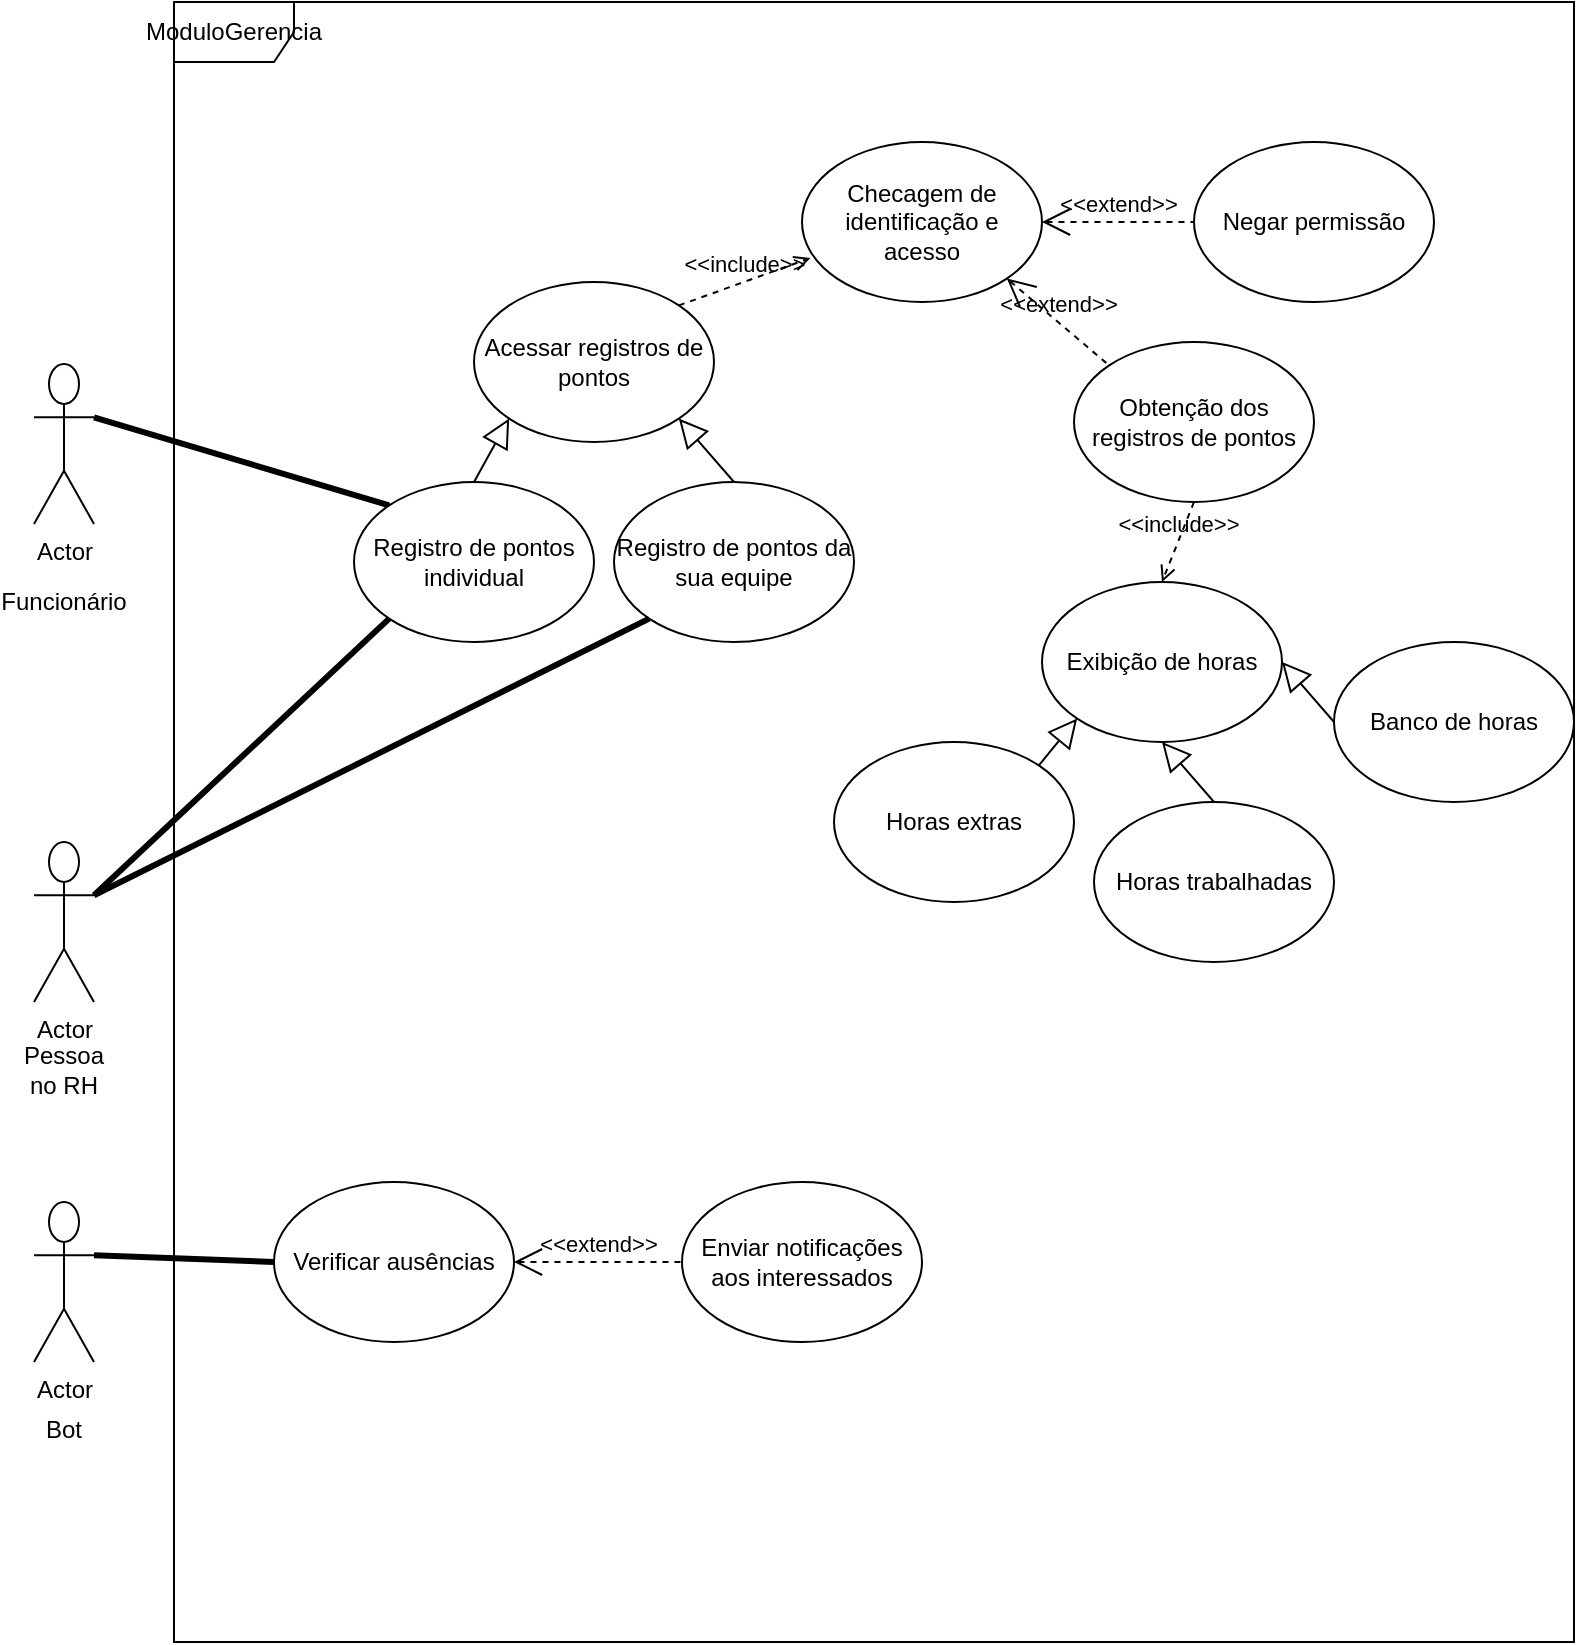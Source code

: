 <mxfile version="14.5.10" type="device"><diagram id="xMt4X_LHy3N_VaBiQdar" name="Page-1"><mxGraphModel dx="1138" dy="459" grid="1" gridSize="10" guides="1" tooltips="1" connect="1" arrows="1" fold="1" page="1" pageScale="1" pageWidth="827" pageHeight="1169" math="0" shadow="0"><root><mxCell id="0"/><mxCell id="1" parent="0"/><mxCell id="_1gRqPf9OUlvjhR0BVZI-4" value="Actor" style="shape=umlActor;verticalLabelPosition=bottom;verticalAlign=top;html=1;outlineConnect=0;" parent="1" vertex="1"><mxGeometry x="30" y="221" width="30" height="80" as="geometry"/></mxCell><mxCell id="g-mYSLrAv-5Q6aC7A1Hs-4" value="" style="endArrow=none;startArrow=none;endFill=0;startFill=0;endSize=8;html=1;verticalAlign=bottom;labelBackgroundColor=none;strokeWidth=3;exitX=1;exitY=0.333;exitDx=0;exitDy=0;exitPerimeter=0;entryX=0;entryY=0;entryDx=0;entryDy=0;" parent="1" source="_1gRqPf9OUlvjhR0BVZI-4" target="48c0xk20tSyRVrcV6fkV-2" edge="1"><mxGeometry width="160" relative="1" as="geometry"><mxPoint x="330" y="200" as="sourcePoint"/><mxPoint x="190" y="160" as="targetPoint"/></mxGeometry></mxCell><mxCell id="g-mYSLrAv-5Q6aC7A1Hs-32" value="Actor" style="shape=umlActor;verticalLabelPosition=bottom;verticalAlign=top;html=1;outlineConnect=0;" parent="1" vertex="1"><mxGeometry x="30" y="460" width="30" height="80" as="geometry"/></mxCell><mxCell id="g-mYSLrAv-5Q6aC7A1Hs-33" value="Pessoa no RH" style="text;html=1;strokeColor=none;fillColor=none;align=center;verticalAlign=middle;whiteSpace=wrap;rounded=0;" parent="1" vertex="1"><mxGeometry x="25" y="564" width="40" height="20" as="geometry"/></mxCell><mxCell id="g-mYSLrAv-5Q6aC7A1Hs-34" value="Funcionário" style="text;html=1;strokeColor=none;fillColor=none;align=center;verticalAlign=middle;whiteSpace=wrap;rounded=0;" parent="1" vertex="1"><mxGeometry x="20" y="320" width="50" height="40" as="geometry"/></mxCell><mxCell id="g-mYSLrAv-5Q6aC7A1Hs-37" value="" style="endArrow=none;startArrow=none;endFill=0;startFill=0;endSize=8;html=1;verticalAlign=bottom;labelBackgroundColor=none;strokeWidth=3;exitX=1;exitY=0.333;exitDx=0;exitDy=0;exitPerimeter=0;entryX=0;entryY=1;entryDx=0;entryDy=0;" parent="1" source="g-mYSLrAv-5Q6aC7A1Hs-32" target="48c0xk20tSyRVrcV6fkV-2" edge="1"><mxGeometry width="160" relative="1" as="geometry"><mxPoint x="70" y="257.667" as="sourcePoint"/><mxPoint x="240" y="510" as="targetPoint"/></mxGeometry></mxCell><mxCell id="48c0xk20tSyRVrcV6fkV-1" value="Acessar registros de pontos" style="ellipse;whiteSpace=wrap;html=1;" vertex="1" parent="1"><mxGeometry x="250" y="180" width="120" height="80" as="geometry"/></mxCell><mxCell id="48c0xk20tSyRVrcV6fkV-2" value="Registro de pontos individual" style="ellipse;whiteSpace=wrap;html=1;" vertex="1" parent="1"><mxGeometry x="190" y="280" width="120" height="80" as="geometry"/></mxCell><mxCell id="48c0xk20tSyRVrcV6fkV-3" value="Registro de pontos da sua equipe" style="ellipse;whiteSpace=wrap;html=1;" vertex="1" parent="1"><mxGeometry x="320" y="280" width="120" height="80" as="geometry"/></mxCell><mxCell id="48c0xk20tSyRVrcV6fkV-4" value="" style="edgeStyle=none;html=1;endSize=12;endArrow=block;endFill=0;entryX=0;entryY=1;entryDx=0;entryDy=0;exitX=0.5;exitY=0;exitDx=0;exitDy=0;" edge="1" parent="1" source="48c0xk20tSyRVrcV6fkV-2" target="48c0xk20tSyRVrcV6fkV-1"><mxGeometry width="160" relative="1" as="geometry"><mxPoint x="330" y="320" as="sourcePoint"/><mxPoint x="490" y="320" as="targetPoint"/></mxGeometry></mxCell><mxCell id="48c0xk20tSyRVrcV6fkV-5" value="" style="edgeStyle=none;html=1;endSize=12;endArrow=block;endFill=0;entryX=1;entryY=1;entryDx=0;entryDy=0;exitX=0.5;exitY=0;exitDx=0;exitDy=0;" edge="1" parent="1" source="48c0xk20tSyRVrcV6fkV-3" target="48c0xk20tSyRVrcV6fkV-1"><mxGeometry width="160" relative="1" as="geometry"><mxPoint x="260" y="290" as="sourcePoint"/><mxPoint x="277.574" y="258.284" as="targetPoint"/></mxGeometry></mxCell><mxCell id="48c0xk20tSyRVrcV6fkV-6" value="" style="endArrow=none;startArrow=none;endFill=0;startFill=0;endSize=8;html=1;verticalAlign=bottom;labelBackgroundColor=none;strokeWidth=3;entryX=0;entryY=1;entryDx=0;entryDy=0;exitX=1;exitY=0.333;exitDx=0;exitDy=0;exitPerimeter=0;" edge="1" parent="1" source="g-mYSLrAv-5Q6aC7A1Hs-32" target="48c0xk20tSyRVrcV6fkV-3"><mxGeometry width="160" relative="1" as="geometry"><mxPoint x="60" y="480" as="sourcePoint"/><mxPoint x="217.574" y="358.284" as="targetPoint"/></mxGeometry></mxCell><mxCell id="48c0xk20tSyRVrcV6fkV-7" value="Checagem de identificação e acesso" style="ellipse;whiteSpace=wrap;html=1;" vertex="1" parent="1"><mxGeometry x="414" y="110" width="120" height="80" as="geometry"/></mxCell><mxCell id="48c0xk20tSyRVrcV6fkV-8" value="&amp;lt;&amp;lt;include&amp;gt;&amp;gt;" style="html=1;verticalAlign=bottom;labelBackgroundColor=none;endArrow=open;endFill=0;dashed=1;exitX=1;exitY=0;exitDx=0;exitDy=0;entryX=0.035;entryY=0.725;entryDx=0;entryDy=0;entryPerimeter=0;" edge="1" parent="1" source="48c0xk20tSyRVrcV6fkV-1" target="48c0xk20tSyRVrcV6fkV-7"><mxGeometry width="160" relative="1" as="geometry"><mxPoint x="330" y="310" as="sourcePoint"/><mxPoint x="490" y="310" as="targetPoint"/></mxGeometry></mxCell><mxCell id="48c0xk20tSyRVrcV6fkV-9" value="Obtenção dos registros de pontos" style="ellipse;whiteSpace=wrap;html=1;" vertex="1" parent="1"><mxGeometry x="550" y="210" width="120" height="80" as="geometry"/></mxCell><mxCell id="48c0xk20tSyRVrcV6fkV-10" value="&amp;lt;&amp;lt;extend&amp;gt;&amp;gt;" style="edgeStyle=none;html=1;startArrow=open;endArrow=none;startSize=12;verticalAlign=bottom;dashed=1;labelBackgroundColor=none;entryX=0;entryY=0;entryDx=0;entryDy=0;exitX=1;exitY=1;exitDx=0;exitDy=0;" edge="1" parent="1" source="48c0xk20tSyRVrcV6fkV-7" target="48c0xk20tSyRVrcV6fkV-9"><mxGeometry width="160" relative="1" as="geometry"><mxPoint x="360" y="249.5" as="sourcePoint"/><mxPoint x="520" y="249.5" as="targetPoint"/></mxGeometry></mxCell><mxCell id="48c0xk20tSyRVrcV6fkV-11" value="Negar permissão" style="ellipse;whiteSpace=wrap;html=1;" vertex="1" parent="1"><mxGeometry x="610" y="110" width="120" height="80" as="geometry"/></mxCell><mxCell id="48c0xk20tSyRVrcV6fkV-12" value="&amp;lt;&amp;lt;extend&amp;gt;&amp;gt;" style="edgeStyle=none;html=1;startArrow=open;endArrow=none;startSize=12;verticalAlign=bottom;dashed=1;labelBackgroundColor=none;entryX=0;entryY=0.5;entryDx=0;entryDy=0;exitX=1;exitY=0.5;exitDx=0;exitDy=0;" edge="1" parent="1" source="48c0xk20tSyRVrcV6fkV-7" target="48c0xk20tSyRVrcV6fkV-11"><mxGeometry width="160" relative="1" as="geometry"><mxPoint x="526.426" y="188.284" as="sourcePoint"/><mxPoint x="561.574" y="231.716" as="targetPoint"/></mxGeometry></mxCell><mxCell id="48c0xk20tSyRVrcV6fkV-13" value="Exibição de horas" style="ellipse;whiteSpace=wrap;html=1;" vertex="1" parent="1"><mxGeometry x="534" y="330" width="120" height="80" as="geometry"/></mxCell><mxCell id="48c0xk20tSyRVrcV6fkV-14" value="Horas extras" style="ellipse;whiteSpace=wrap;html=1;" vertex="1" parent="1"><mxGeometry x="430" y="410" width="120" height="80" as="geometry"/></mxCell><mxCell id="48c0xk20tSyRVrcV6fkV-15" value="Horas trabalhadas" style="ellipse;whiteSpace=wrap;html=1;" vertex="1" parent="1"><mxGeometry x="560" y="440" width="120" height="80" as="geometry"/></mxCell><mxCell id="48c0xk20tSyRVrcV6fkV-16" value="Banco de horas" style="ellipse;whiteSpace=wrap;html=1;" vertex="1" parent="1"><mxGeometry x="680" y="360" width="120" height="80" as="geometry"/></mxCell><mxCell id="48c0xk20tSyRVrcV6fkV-17" value="" style="edgeStyle=none;html=1;endSize=12;endArrow=block;endFill=0;entryX=0;entryY=1;entryDx=0;entryDy=0;exitX=1;exitY=0;exitDx=0;exitDy=0;" edge="1" parent="1" source="48c0xk20tSyRVrcV6fkV-14" target="48c0xk20tSyRVrcV6fkV-13"><mxGeometry width="160" relative="1" as="geometry"><mxPoint x="330" y="430" as="sourcePoint"/><mxPoint x="490" y="430" as="targetPoint"/></mxGeometry></mxCell><mxCell id="48c0xk20tSyRVrcV6fkV-18" value="" style="edgeStyle=none;html=1;endSize=12;endArrow=block;endFill=0;exitX=0.5;exitY=0;exitDx=0;exitDy=0;" edge="1" parent="1" source="48c0xk20tSyRVrcV6fkV-15"><mxGeometry width="160" relative="1" as="geometry"><mxPoint x="542.426" y="431.716" as="sourcePoint"/><mxPoint x="594" y="410" as="targetPoint"/></mxGeometry></mxCell><mxCell id="48c0xk20tSyRVrcV6fkV-19" value="" style="edgeStyle=none;html=1;endSize=12;endArrow=block;endFill=0;entryX=1;entryY=0.5;entryDx=0;entryDy=0;exitX=0;exitY=0.5;exitDx=0;exitDy=0;" edge="1" parent="1" source="48c0xk20tSyRVrcV6fkV-16" target="48c0xk20tSyRVrcV6fkV-13"><mxGeometry width="160" relative="1" as="geometry"><mxPoint x="552.426" y="441.716" as="sourcePoint"/><mxPoint x="571.574" y="418.284" as="targetPoint"/></mxGeometry></mxCell><mxCell id="48c0xk20tSyRVrcV6fkV-20" value="&amp;lt;&amp;lt;include&amp;gt;&amp;gt;" style="html=1;verticalAlign=bottom;labelBackgroundColor=none;endArrow=open;endFill=0;dashed=1;entryX=0.5;entryY=0;entryDx=0;entryDy=0;exitX=0.5;exitY=1;exitDx=0;exitDy=0;" edge="1" parent="1" source="48c0xk20tSyRVrcV6fkV-9" target="48c0xk20tSyRVrcV6fkV-13"><mxGeometry width="160" relative="1" as="geometry"><mxPoint x="330" y="330" as="sourcePoint"/><mxPoint x="600" y="320" as="targetPoint"/></mxGeometry></mxCell><mxCell id="48c0xk20tSyRVrcV6fkV-21" value="Actor" style="shape=umlActor;verticalLabelPosition=bottom;verticalAlign=top;html=1;outlineConnect=0;" vertex="1" parent="1"><mxGeometry x="30" y="640" width="30" height="80" as="geometry"/></mxCell><mxCell id="48c0xk20tSyRVrcV6fkV-22" value="Bot" style="text;html=1;strokeColor=none;fillColor=none;align=center;verticalAlign=middle;whiteSpace=wrap;rounded=0;" vertex="1" parent="1"><mxGeometry x="25" y="744" width="40" height="20" as="geometry"/></mxCell><mxCell id="48c0xk20tSyRVrcV6fkV-23" value="Verificar ausências" style="ellipse;whiteSpace=wrap;html=1;" vertex="1" parent="1"><mxGeometry x="150" y="630" width="120" height="80" as="geometry"/></mxCell><mxCell id="48c0xk20tSyRVrcV6fkV-24" value="Enviar notificações aos interessados" style="ellipse;whiteSpace=wrap;html=1;" vertex="1" parent="1"><mxGeometry x="354" y="630" width="120" height="80" as="geometry"/></mxCell><mxCell id="48c0xk20tSyRVrcV6fkV-25" value="&amp;lt;&amp;lt;extend&amp;gt;&amp;gt;" style="edgeStyle=none;html=1;startArrow=open;endArrow=none;startSize=12;verticalAlign=bottom;dashed=1;labelBackgroundColor=none;exitX=1;exitY=0.5;exitDx=0;exitDy=0;entryX=0;entryY=0.5;entryDx=0;entryDy=0;" edge="1" parent="1" source="48c0xk20tSyRVrcV6fkV-23" target="48c0xk20tSyRVrcV6fkV-24"><mxGeometry width="160" relative="1" as="geometry"><mxPoint x="300" y="650" as="sourcePoint"/><mxPoint x="460" y="650" as="targetPoint"/></mxGeometry></mxCell><mxCell id="48c0xk20tSyRVrcV6fkV-26" value="" style="endArrow=none;startArrow=none;endFill=0;startFill=0;endSize=8;html=1;verticalAlign=bottom;labelBackgroundColor=none;strokeWidth=3;entryX=0;entryY=0.5;entryDx=0;entryDy=0;exitX=1;exitY=0.333;exitDx=0;exitDy=0;exitPerimeter=0;" edge="1" parent="1" source="48c0xk20tSyRVrcV6fkV-21" target="48c0xk20tSyRVrcV6fkV-23"><mxGeometry width="160" relative="1" as="geometry"><mxPoint x="70" y="496.667" as="sourcePoint"/><mxPoint x="347.574" y="358.284" as="targetPoint"/></mxGeometry></mxCell><mxCell id="48c0xk20tSyRVrcV6fkV-27" value="ModuloGerencia" style="shape=umlFrame;whiteSpace=wrap;html=1;" vertex="1" parent="1"><mxGeometry x="100" y="40" width="700" height="820" as="geometry"/></mxCell></root></mxGraphModel></diagram></mxfile>